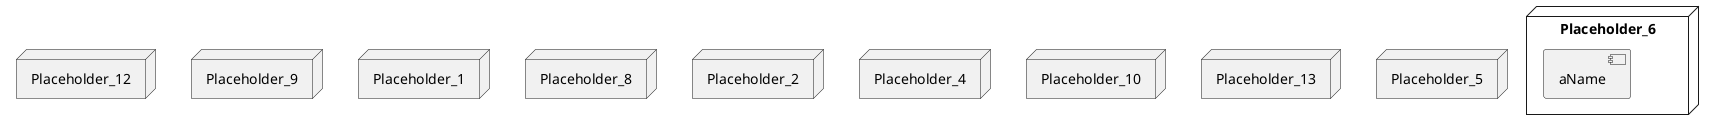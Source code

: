 @startuml
skinparam fixCircleLabelOverlapping true
node Placeholder_6 {
[aName] [[corona-warn-app-cwa-server.system#_mE0Gor8UEe68boA1lYzhBQ]]
}
node Placeholder_12 {
[aName] [[corona-warn-app-cwa-server.system#_mE0Gor8UEe68boA1lYzhBQ]]
}
node Placeholder_9 {
[aName] [[corona-warn-app-cwa-server.system#_mE0Gor8UEe68boA1lYzhBQ]]
}
node Placeholder_1 {
[aName] [[corona-warn-app-cwa-server.system#_mE0Gor8UEe68boA1lYzhBQ]]
}
node Placeholder_8 {
[aName] [[corona-warn-app-cwa-server.system#_mE0Gor8UEe68boA1lYzhBQ]]
}
node Placeholder_2 {
[aName] [[corona-warn-app-cwa-server.system#_mE0Gor8UEe68boA1lYzhBQ]]
}
node Placeholder_4 {
[aName] [[corona-warn-app-cwa-server.system#_mE0Gor8UEe68boA1lYzhBQ]]
}
node Placeholder_10 {
[aName] [[corona-warn-app-cwa-server.system#_mE0Gor8UEe68boA1lYzhBQ]]
}
node Placeholder_13 {
[aName] [[corona-warn-app-cwa-server.system#_mE0Gor8UEe68boA1lYzhBQ]]
}
node Placeholder_5 {
[aName] [[corona-warn-app-cwa-server.system#_mE0Gor8UEe68boA1lYzhBQ]]
}

@enduml
